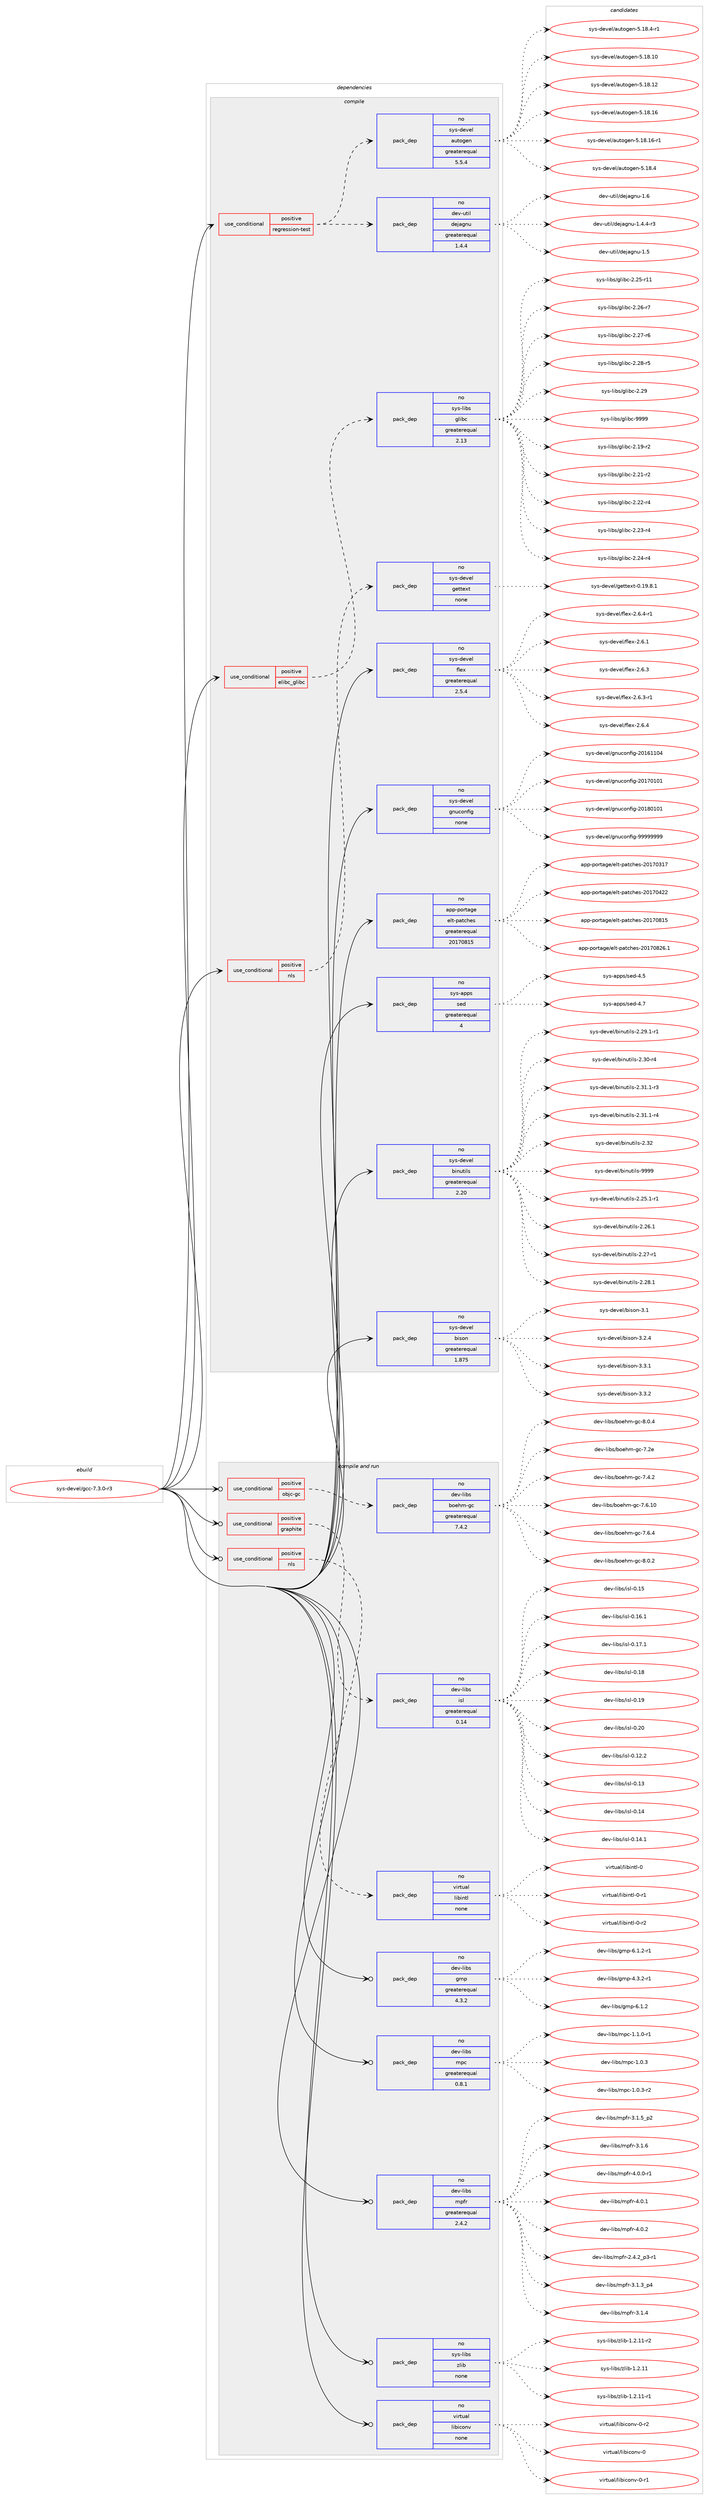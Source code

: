 digraph prolog {

# *************
# Graph options
# *************

newrank=true;
concentrate=true;
compound=true;
graph [rankdir=LR,fontname=Helvetica,fontsize=10,ranksep=1.5];#, ranksep=2.5, nodesep=0.2];
edge  [arrowhead=vee];
node  [fontname=Helvetica,fontsize=10];

# **********
# The ebuild
# **********

subgraph cluster_leftcol {
color=gray;
rank=same;
label=<<i>ebuild</i>>;
id [label="sys-devel/gcc-7.3.0-r3", color=red, width=4, href="../sys-devel/gcc-7.3.0-r3.svg"];
}

# ****************
# The dependencies
# ****************

subgraph cluster_midcol {
color=gray;
label=<<i>dependencies</i>>;
subgraph cluster_compile {
fillcolor="#eeeeee";
style=filled;
label=<<i>compile</i>>;
subgraph cond459729 {
dependency1728232 [label=<<TABLE BORDER="0" CELLBORDER="1" CELLSPACING="0" CELLPADDING="4"><TR><TD ROWSPAN="3" CELLPADDING="10">use_conditional</TD></TR><TR><TD>positive</TD></TR><TR><TD>elibc_glibc</TD></TR></TABLE>>, shape=none, color=red];
subgraph pack1240190 {
dependency1728233 [label=<<TABLE BORDER="0" CELLBORDER="1" CELLSPACING="0" CELLPADDING="4" WIDTH="220"><TR><TD ROWSPAN="6" CELLPADDING="30">pack_dep</TD></TR><TR><TD WIDTH="110">no</TD></TR><TR><TD>sys-libs</TD></TR><TR><TD>glibc</TD></TR><TR><TD>greaterequal</TD></TR><TR><TD>2.13</TD></TR></TABLE>>, shape=none, color=blue];
}
dependency1728232:e -> dependency1728233:w [weight=20,style="dashed",arrowhead="vee"];
}
id:e -> dependency1728232:w [weight=20,style="solid",arrowhead="vee"];
subgraph cond459730 {
dependency1728234 [label=<<TABLE BORDER="0" CELLBORDER="1" CELLSPACING="0" CELLPADDING="4"><TR><TD ROWSPAN="3" CELLPADDING="10">use_conditional</TD></TR><TR><TD>positive</TD></TR><TR><TD>nls</TD></TR></TABLE>>, shape=none, color=red];
subgraph pack1240191 {
dependency1728235 [label=<<TABLE BORDER="0" CELLBORDER="1" CELLSPACING="0" CELLPADDING="4" WIDTH="220"><TR><TD ROWSPAN="6" CELLPADDING="30">pack_dep</TD></TR><TR><TD WIDTH="110">no</TD></TR><TR><TD>sys-devel</TD></TR><TR><TD>gettext</TD></TR><TR><TD>none</TD></TR><TR><TD></TD></TR></TABLE>>, shape=none, color=blue];
}
dependency1728234:e -> dependency1728235:w [weight=20,style="dashed",arrowhead="vee"];
}
id:e -> dependency1728234:w [weight=20,style="solid",arrowhead="vee"];
subgraph cond459731 {
dependency1728236 [label=<<TABLE BORDER="0" CELLBORDER="1" CELLSPACING="0" CELLPADDING="4"><TR><TD ROWSPAN="3" CELLPADDING="10">use_conditional</TD></TR><TR><TD>positive</TD></TR><TR><TD>regression-test</TD></TR></TABLE>>, shape=none, color=red];
subgraph pack1240192 {
dependency1728237 [label=<<TABLE BORDER="0" CELLBORDER="1" CELLSPACING="0" CELLPADDING="4" WIDTH="220"><TR><TD ROWSPAN="6" CELLPADDING="30">pack_dep</TD></TR><TR><TD WIDTH="110">no</TD></TR><TR><TD>dev-util</TD></TR><TR><TD>dejagnu</TD></TR><TR><TD>greaterequal</TD></TR><TR><TD>1.4.4</TD></TR></TABLE>>, shape=none, color=blue];
}
dependency1728236:e -> dependency1728237:w [weight=20,style="dashed",arrowhead="vee"];
subgraph pack1240193 {
dependency1728238 [label=<<TABLE BORDER="0" CELLBORDER="1" CELLSPACING="0" CELLPADDING="4" WIDTH="220"><TR><TD ROWSPAN="6" CELLPADDING="30">pack_dep</TD></TR><TR><TD WIDTH="110">no</TD></TR><TR><TD>sys-devel</TD></TR><TR><TD>autogen</TD></TR><TR><TD>greaterequal</TD></TR><TR><TD>5.5.4</TD></TR></TABLE>>, shape=none, color=blue];
}
dependency1728236:e -> dependency1728238:w [weight=20,style="dashed",arrowhead="vee"];
}
id:e -> dependency1728236:w [weight=20,style="solid",arrowhead="vee"];
subgraph pack1240194 {
dependency1728239 [label=<<TABLE BORDER="0" CELLBORDER="1" CELLSPACING="0" CELLPADDING="4" WIDTH="220"><TR><TD ROWSPAN="6" CELLPADDING="30">pack_dep</TD></TR><TR><TD WIDTH="110">no</TD></TR><TR><TD>app-portage</TD></TR><TR><TD>elt-patches</TD></TR><TR><TD>greaterequal</TD></TR><TR><TD>20170815</TD></TR></TABLE>>, shape=none, color=blue];
}
id:e -> dependency1728239:w [weight=20,style="solid",arrowhead="vee"];
subgraph pack1240195 {
dependency1728240 [label=<<TABLE BORDER="0" CELLBORDER="1" CELLSPACING="0" CELLPADDING="4" WIDTH="220"><TR><TD ROWSPAN="6" CELLPADDING="30">pack_dep</TD></TR><TR><TD WIDTH="110">no</TD></TR><TR><TD>sys-apps</TD></TR><TR><TD>sed</TD></TR><TR><TD>greaterequal</TD></TR><TR><TD>4</TD></TR></TABLE>>, shape=none, color=blue];
}
id:e -> dependency1728240:w [weight=20,style="solid",arrowhead="vee"];
subgraph pack1240196 {
dependency1728241 [label=<<TABLE BORDER="0" CELLBORDER="1" CELLSPACING="0" CELLPADDING="4" WIDTH="220"><TR><TD ROWSPAN="6" CELLPADDING="30">pack_dep</TD></TR><TR><TD WIDTH="110">no</TD></TR><TR><TD>sys-devel</TD></TR><TR><TD>binutils</TD></TR><TR><TD>greaterequal</TD></TR><TR><TD>2.20</TD></TR></TABLE>>, shape=none, color=blue];
}
id:e -> dependency1728241:w [weight=20,style="solid",arrowhead="vee"];
subgraph pack1240197 {
dependency1728242 [label=<<TABLE BORDER="0" CELLBORDER="1" CELLSPACING="0" CELLPADDING="4" WIDTH="220"><TR><TD ROWSPAN="6" CELLPADDING="30">pack_dep</TD></TR><TR><TD WIDTH="110">no</TD></TR><TR><TD>sys-devel</TD></TR><TR><TD>bison</TD></TR><TR><TD>greaterequal</TD></TR><TR><TD>1.875</TD></TR></TABLE>>, shape=none, color=blue];
}
id:e -> dependency1728242:w [weight=20,style="solid",arrowhead="vee"];
subgraph pack1240198 {
dependency1728243 [label=<<TABLE BORDER="0" CELLBORDER="1" CELLSPACING="0" CELLPADDING="4" WIDTH="220"><TR><TD ROWSPAN="6" CELLPADDING="30">pack_dep</TD></TR><TR><TD WIDTH="110">no</TD></TR><TR><TD>sys-devel</TD></TR><TR><TD>flex</TD></TR><TR><TD>greaterequal</TD></TR><TR><TD>2.5.4</TD></TR></TABLE>>, shape=none, color=blue];
}
id:e -> dependency1728243:w [weight=20,style="solid",arrowhead="vee"];
subgraph pack1240199 {
dependency1728244 [label=<<TABLE BORDER="0" CELLBORDER="1" CELLSPACING="0" CELLPADDING="4" WIDTH="220"><TR><TD ROWSPAN="6" CELLPADDING="30">pack_dep</TD></TR><TR><TD WIDTH="110">no</TD></TR><TR><TD>sys-devel</TD></TR><TR><TD>gnuconfig</TD></TR><TR><TD>none</TD></TR><TR><TD></TD></TR></TABLE>>, shape=none, color=blue];
}
id:e -> dependency1728244:w [weight=20,style="solid",arrowhead="vee"];
}
subgraph cluster_compileandrun {
fillcolor="#eeeeee";
style=filled;
label=<<i>compile and run</i>>;
subgraph cond459732 {
dependency1728245 [label=<<TABLE BORDER="0" CELLBORDER="1" CELLSPACING="0" CELLPADDING="4"><TR><TD ROWSPAN="3" CELLPADDING="10">use_conditional</TD></TR><TR><TD>positive</TD></TR><TR><TD>graphite</TD></TR></TABLE>>, shape=none, color=red];
subgraph pack1240200 {
dependency1728246 [label=<<TABLE BORDER="0" CELLBORDER="1" CELLSPACING="0" CELLPADDING="4" WIDTH="220"><TR><TD ROWSPAN="6" CELLPADDING="30">pack_dep</TD></TR><TR><TD WIDTH="110">no</TD></TR><TR><TD>dev-libs</TD></TR><TR><TD>isl</TD></TR><TR><TD>greaterequal</TD></TR><TR><TD>0.14</TD></TR></TABLE>>, shape=none, color=blue];
}
dependency1728245:e -> dependency1728246:w [weight=20,style="dashed",arrowhead="vee"];
}
id:e -> dependency1728245:w [weight=20,style="solid",arrowhead="odotvee"];
subgraph cond459733 {
dependency1728247 [label=<<TABLE BORDER="0" CELLBORDER="1" CELLSPACING="0" CELLPADDING="4"><TR><TD ROWSPAN="3" CELLPADDING="10">use_conditional</TD></TR><TR><TD>positive</TD></TR><TR><TD>nls</TD></TR></TABLE>>, shape=none, color=red];
subgraph pack1240201 {
dependency1728248 [label=<<TABLE BORDER="0" CELLBORDER="1" CELLSPACING="0" CELLPADDING="4" WIDTH="220"><TR><TD ROWSPAN="6" CELLPADDING="30">pack_dep</TD></TR><TR><TD WIDTH="110">no</TD></TR><TR><TD>virtual</TD></TR><TR><TD>libintl</TD></TR><TR><TD>none</TD></TR><TR><TD></TD></TR></TABLE>>, shape=none, color=blue];
}
dependency1728247:e -> dependency1728248:w [weight=20,style="dashed",arrowhead="vee"];
}
id:e -> dependency1728247:w [weight=20,style="solid",arrowhead="odotvee"];
subgraph cond459734 {
dependency1728249 [label=<<TABLE BORDER="0" CELLBORDER="1" CELLSPACING="0" CELLPADDING="4"><TR><TD ROWSPAN="3" CELLPADDING="10">use_conditional</TD></TR><TR><TD>positive</TD></TR><TR><TD>objc-gc</TD></TR></TABLE>>, shape=none, color=red];
subgraph pack1240202 {
dependency1728250 [label=<<TABLE BORDER="0" CELLBORDER="1" CELLSPACING="0" CELLPADDING="4" WIDTH="220"><TR><TD ROWSPAN="6" CELLPADDING="30">pack_dep</TD></TR><TR><TD WIDTH="110">no</TD></TR><TR><TD>dev-libs</TD></TR><TR><TD>boehm-gc</TD></TR><TR><TD>greaterequal</TD></TR><TR><TD>7.4.2</TD></TR></TABLE>>, shape=none, color=blue];
}
dependency1728249:e -> dependency1728250:w [weight=20,style="dashed",arrowhead="vee"];
}
id:e -> dependency1728249:w [weight=20,style="solid",arrowhead="odotvee"];
subgraph pack1240203 {
dependency1728251 [label=<<TABLE BORDER="0" CELLBORDER="1" CELLSPACING="0" CELLPADDING="4" WIDTH="220"><TR><TD ROWSPAN="6" CELLPADDING="30">pack_dep</TD></TR><TR><TD WIDTH="110">no</TD></TR><TR><TD>dev-libs</TD></TR><TR><TD>gmp</TD></TR><TR><TD>greaterequal</TD></TR><TR><TD>4.3.2</TD></TR></TABLE>>, shape=none, color=blue];
}
id:e -> dependency1728251:w [weight=20,style="solid",arrowhead="odotvee"];
subgraph pack1240204 {
dependency1728252 [label=<<TABLE BORDER="0" CELLBORDER="1" CELLSPACING="0" CELLPADDING="4" WIDTH="220"><TR><TD ROWSPAN="6" CELLPADDING="30">pack_dep</TD></TR><TR><TD WIDTH="110">no</TD></TR><TR><TD>dev-libs</TD></TR><TR><TD>mpc</TD></TR><TR><TD>greaterequal</TD></TR><TR><TD>0.8.1</TD></TR></TABLE>>, shape=none, color=blue];
}
id:e -> dependency1728252:w [weight=20,style="solid",arrowhead="odotvee"];
subgraph pack1240205 {
dependency1728253 [label=<<TABLE BORDER="0" CELLBORDER="1" CELLSPACING="0" CELLPADDING="4" WIDTH="220"><TR><TD ROWSPAN="6" CELLPADDING="30">pack_dep</TD></TR><TR><TD WIDTH="110">no</TD></TR><TR><TD>dev-libs</TD></TR><TR><TD>mpfr</TD></TR><TR><TD>greaterequal</TD></TR><TR><TD>2.4.2</TD></TR></TABLE>>, shape=none, color=blue];
}
id:e -> dependency1728253:w [weight=20,style="solid",arrowhead="odotvee"];
subgraph pack1240206 {
dependency1728254 [label=<<TABLE BORDER="0" CELLBORDER="1" CELLSPACING="0" CELLPADDING="4" WIDTH="220"><TR><TD ROWSPAN="6" CELLPADDING="30">pack_dep</TD></TR><TR><TD WIDTH="110">no</TD></TR><TR><TD>sys-libs</TD></TR><TR><TD>zlib</TD></TR><TR><TD>none</TD></TR><TR><TD></TD></TR></TABLE>>, shape=none, color=blue];
}
id:e -> dependency1728254:w [weight=20,style="solid",arrowhead="odotvee"];
subgraph pack1240207 {
dependency1728255 [label=<<TABLE BORDER="0" CELLBORDER="1" CELLSPACING="0" CELLPADDING="4" WIDTH="220"><TR><TD ROWSPAN="6" CELLPADDING="30">pack_dep</TD></TR><TR><TD WIDTH="110">no</TD></TR><TR><TD>virtual</TD></TR><TR><TD>libiconv</TD></TR><TR><TD>none</TD></TR><TR><TD></TD></TR></TABLE>>, shape=none, color=blue];
}
id:e -> dependency1728255:w [weight=20,style="solid",arrowhead="odotvee"];
}
subgraph cluster_run {
fillcolor="#eeeeee";
style=filled;
label=<<i>run</i>>;
}
}

# **************
# The candidates
# **************

subgraph cluster_choices {
rank=same;
color=gray;
label=<<i>candidates</i>>;

subgraph choice1240190 {
color=black;
nodesep=1;
choice115121115451081059811547103108105989945504649574511450 [label="sys-libs/glibc-2.19-r2", color=red, width=4,href="../sys-libs/glibc-2.19-r2.svg"];
choice115121115451081059811547103108105989945504650494511450 [label="sys-libs/glibc-2.21-r2", color=red, width=4,href="../sys-libs/glibc-2.21-r2.svg"];
choice115121115451081059811547103108105989945504650504511452 [label="sys-libs/glibc-2.22-r4", color=red, width=4,href="../sys-libs/glibc-2.22-r4.svg"];
choice115121115451081059811547103108105989945504650514511452 [label="sys-libs/glibc-2.23-r4", color=red, width=4,href="../sys-libs/glibc-2.23-r4.svg"];
choice115121115451081059811547103108105989945504650524511452 [label="sys-libs/glibc-2.24-r4", color=red, width=4,href="../sys-libs/glibc-2.24-r4.svg"];
choice11512111545108105981154710310810598994550465053451144949 [label="sys-libs/glibc-2.25-r11", color=red, width=4,href="../sys-libs/glibc-2.25-r11.svg"];
choice115121115451081059811547103108105989945504650544511455 [label="sys-libs/glibc-2.26-r7", color=red, width=4,href="../sys-libs/glibc-2.26-r7.svg"];
choice115121115451081059811547103108105989945504650554511454 [label="sys-libs/glibc-2.27-r6", color=red, width=4,href="../sys-libs/glibc-2.27-r6.svg"];
choice115121115451081059811547103108105989945504650564511453 [label="sys-libs/glibc-2.28-r5", color=red, width=4,href="../sys-libs/glibc-2.28-r5.svg"];
choice11512111545108105981154710310810598994550465057 [label="sys-libs/glibc-2.29", color=red, width=4,href="../sys-libs/glibc-2.29.svg"];
choice11512111545108105981154710310810598994557575757 [label="sys-libs/glibc-9999", color=red, width=4,href="../sys-libs/glibc-9999.svg"];
dependency1728233:e -> choice115121115451081059811547103108105989945504649574511450:w [style=dotted,weight="100"];
dependency1728233:e -> choice115121115451081059811547103108105989945504650494511450:w [style=dotted,weight="100"];
dependency1728233:e -> choice115121115451081059811547103108105989945504650504511452:w [style=dotted,weight="100"];
dependency1728233:e -> choice115121115451081059811547103108105989945504650514511452:w [style=dotted,weight="100"];
dependency1728233:e -> choice115121115451081059811547103108105989945504650524511452:w [style=dotted,weight="100"];
dependency1728233:e -> choice11512111545108105981154710310810598994550465053451144949:w [style=dotted,weight="100"];
dependency1728233:e -> choice115121115451081059811547103108105989945504650544511455:w [style=dotted,weight="100"];
dependency1728233:e -> choice115121115451081059811547103108105989945504650554511454:w [style=dotted,weight="100"];
dependency1728233:e -> choice115121115451081059811547103108105989945504650564511453:w [style=dotted,weight="100"];
dependency1728233:e -> choice11512111545108105981154710310810598994550465057:w [style=dotted,weight="100"];
dependency1728233:e -> choice11512111545108105981154710310810598994557575757:w [style=dotted,weight="100"];
}
subgraph choice1240191 {
color=black;
nodesep=1;
choice1151211154510010111810110847103101116116101120116454846495746564649 [label="sys-devel/gettext-0.19.8.1", color=red, width=4,href="../sys-devel/gettext-0.19.8.1.svg"];
dependency1728235:e -> choice1151211154510010111810110847103101116116101120116454846495746564649:w [style=dotted,weight="100"];
}
subgraph choice1240192 {
color=black;
nodesep=1;
choice1001011184511711610510847100101106971031101174549465246524511451 [label="dev-util/dejagnu-1.4.4-r3", color=red, width=4,href="../dev-util/dejagnu-1.4.4-r3.svg"];
choice10010111845117116105108471001011069710311011745494653 [label="dev-util/dejagnu-1.5", color=red, width=4,href="../dev-util/dejagnu-1.5.svg"];
choice10010111845117116105108471001011069710311011745494654 [label="dev-util/dejagnu-1.6", color=red, width=4,href="../dev-util/dejagnu-1.6.svg"];
dependency1728237:e -> choice1001011184511711610510847100101106971031101174549465246524511451:w [style=dotted,weight="100"];
dependency1728237:e -> choice10010111845117116105108471001011069710311011745494653:w [style=dotted,weight="100"];
dependency1728237:e -> choice10010111845117116105108471001011069710311011745494654:w [style=dotted,weight="100"];
}
subgraph choice1240193 {
color=black;
nodesep=1;
choice1151211154510010111810110847971171161111031011104553464956464948 [label="sys-devel/autogen-5.18.10", color=red, width=4,href="../sys-devel/autogen-5.18.10.svg"];
choice1151211154510010111810110847971171161111031011104553464956464950 [label="sys-devel/autogen-5.18.12", color=red, width=4,href="../sys-devel/autogen-5.18.12.svg"];
choice1151211154510010111810110847971171161111031011104553464956464954 [label="sys-devel/autogen-5.18.16", color=red, width=4,href="../sys-devel/autogen-5.18.16.svg"];
choice11512111545100101118101108479711711611110310111045534649564649544511449 [label="sys-devel/autogen-5.18.16-r1", color=red, width=4,href="../sys-devel/autogen-5.18.16-r1.svg"];
choice11512111545100101118101108479711711611110310111045534649564652 [label="sys-devel/autogen-5.18.4", color=red, width=4,href="../sys-devel/autogen-5.18.4.svg"];
choice115121115451001011181011084797117116111103101110455346495646524511449 [label="sys-devel/autogen-5.18.4-r1", color=red, width=4,href="../sys-devel/autogen-5.18.4-r1.svg"];
dependency1728238:e -> choice1151211154510010111810110847971171161111031011104553464956464948:w [style=dotted,weight="100"];
dependency1728238:e -> choice1151211154510010111810110847971171161111031011104553464956464950:w [style=dotted,weight="100"];
dependency1728238:e -> choice1151211154510010111810110847971171161111031011104553464956464954:w [style=dotted,weight="100"];
dependency1728238:e -> choice11512111545100101118101108479711711611110310111045534649564649544511449:w [style=dotted,weight="100"];
dependency1728238:e -> choice11512111545100101118101108479711711611110310111045534649564652:w [style=dotted,weight="100"];
dependency1728238:e -> choice115121115451001011181011084797117116111103101110455346495646524511449:w [style=dotted,weight="100"];
}
subgraph choice1240194 {
color=black;
nodesep=1;
choice97112112451121111141169710310147101108116451129711699104101115455048495548514955 [label="app-portage/elt-patches-20170317", color=red, width=4,href="../app-portage/elt-patches-20170317.svg"];
choice97112112451121111141169710310147101108116451129711699104101115455048495548525050 [label="app-portage/elt-patches-20170422", color=red, width=4,href="../app-portage/elt-patches-20170422.svg"];
choice97112112451121111141169710310147101108116451129711699104101115455048495548564953 [label="app-portage/elt-patches-20170815", color=red, width=4,href="../app-portage/elt-patches-20170815.svg"];
choice971121124511211111411697103101471011081164511297116991041011154550484955485650544649 [label="app-portage/elt-patches-20170826.1", color=red, width=4,href="../app-portage/elt-patches-20170826.1.svg"];
dependency1728239:e -> choice97112112451121111141169710310147101108116451129711699104101115455048495548514955:w [style=dotted,weight="100"];
dependency1728239:e -> choice97112112451121111141169710310147101108116451129711699104101115455048495548525050:w [style=dotted,weight="100"];
dependency1728239:e -> choice97112112451121111141169710310147101108116451129711699104101115455048495548564953:w [style=dotted,weight="100"];
dependency1728239:e -> choice971121124511211111411697103101471011081164511297116991041011154550484955485650544649:w [style=dotted,weight="100"];
}
subgraph choice1240195 {
color=black;
nodesep=1;
choice11512111545971121121154711510110045524653 [label="sys-apps/sed-4.5", color=red, width=4,href="../sys-apps/sed-4.5.svg"];
choice11512111545971121121154711510110045524655 [label="sys-apps/sed-4.7", color=red, width=4,href="../sys-apps/sed-4.7.svg"];
dependency1728240:e -> choice11512111545971121121154711510110045524653:w [style=dotted,weight="100"];
dependency1728240:e -> choice11512111545971121121154711510110045524655:w [style=dotted,weight="100"];
}
subgraph choice1240196 {
color=black;
nodesep=1;
choice115121115451001011181011084798105110117116105108115455046505346494511449 [label="sys-devel/binutils-2.25.1-r1", color=red, width=4,href="../sys-devel/binutils-2.25.1-r1.svg"];
choice11512111545100101118101108479810511011711610510811545504650544649 [label="sys-devel/binutils-2.26.1", color=red, width=4,href="../sys-devel/binutils-2.26.1.svg"];
choice11512111545100101118101108479810511011711610510811545504650554511449 [label="sys-devel/binutils-2.27-r1", color=red, width=4,href="../sys-devel/binutils-2.27-r1.svg"];
choice11512111545100101118101108479810511011711610510811545504650564649 [label="sys-devel/binutils-2.28.1", color=red, width=4,href="../sys-devel/binutils-2.28.1.svg"];
choice115121115451001011181011084798105110117116105108115455046505746494511449 [label="sys-devel/binutils-2.29.1-r1", color=red, width=4,href="../sys-devel/binutils-2.29.1-r1.svg"];
choice11512111545100101118101108479810511011711610510811545504651484511452 [label="sys-devel/binutils-2.30-r4", color=red, width=4,href="../sys-devel/binutils-2.30-r4.svg"];
choice115121115451001011181011084798105110117116105108115455046514946494511451 [label="sys-devel/binutils-2.31.1-r3", color=red, width=4,href="../sys-devel/binutils-2.31.1-r3.svg"];
choice115121115451001011181011084798105110117116105108115455046514946494511452 [label="sys-devel/binutils-2.31.1-r4", color=red, width=4,href="../sys-devel/binutils-2.31.1-r4.svg"];
choice1151211154510010111810110847981051101171161051081154550465150 [label="sys-devel/binutils-2.32", color=red, width=4,href="../sys-devel/binutils-2.32.svg"];
choice1151211154510010111810110847981051101171161051081154557575757 [label="sys-devel/binutils-9999", color=red, width=4,href="../sys-devel/binutils-9999.svg"];
dependency1728241:e -> choice115121115451001011181011084798105110117116105108115455046505346494511449:w [style=dotted,weight="100"];
dependency1728241:e -> choice11512111545100101118101108479810511011711610510811545504650544649:w [style=dotted,weight="100"];
dependency1728241:e -> choice11512111545100101118101108479810511011711610510811545504650554511449:w [style=dotted,weight="100"];
dependency1728241:e -> choice11512111545100101118101108479810511011711610510811545504650564649:w [style=dotted,weight="100"];
dependency1728241:e -> choice115121115451001011181011084798105110117116105108115455046505746494511449:w [style=dotted,weight="100"];
dependency1728241:e -> choice11512111545100101118101108479810511011711610510811545504651484511452:w [style=dotted,weight="100"];
dependency1728241:e -> choice115121115451001011181011084798105110117116105108115455046514946494511451:w [style=dotted,weight="100"];
dependency1728241:e -> choice115121115451001011181011084798105110117116105108115455046514946494511452:w [style=dotted,weight="100"];
dependency1728241:e -> choice1151211154510010111810110847981051101171161051081154550465150:w [style=dotted,weight="100"];
dependency1728241:e -> choice1151211154510010111810110847981051101171161051081154557575757:w [style=dotted,weight="100"];
}
subgraph choice1240197 {
color=black;
nodesep=1;
choice11512111545100101118101108479810511511111045514649 [label="sys-devel/bison-3.1", color=red, width=4,href="../sys-devel/bison-3.1.svg"];
choice115121115451001011181011084798105115111110455146504652 [label="sys-devel/bison-3.2.4", color=red, width=4,href="../sys-devel/bison-3.2.4.svg"];
choice115121115451001011181011084798105115111110455146514649 [label="sys-devel/bison-3.3.1", color=red, width=4,href="../sys-devel/bison-3.3.1.svg"];
choice115121115451001011181011084798105115111110455146514650 [label="sys-devel/bison-3.3.2", color=red, width=4,href="../sys-devel/bison-3.3.2.svg"];
dependency1728242:e -> choice11512111545100101118101108479810511511111045514649:w [style=dotted,weight="100"];
dependency1728242:e -> choice115121115451001011181011084798105115111110455146504652:w [style=dotted,weight="100"];
dependency1728242:e -> choice115121115451001011181011084798105115111110455146514649:w [style=dotted,weight="100"];
dependency1728242:e -> choice115121115451001011181011084798105115111110455146514650:w [style=dotted,weight="100"];
}
subgraph choice1240198 {
color=black;
nodesep=1;
choice1151211154510010111810110847102108101120455046544649 [label="sys-devel/flex-2.6.1", color=red, width=4,href="../sys-devel/flex-2.6.1.svg"];
choice1151211154510010111810110847102108101120455046544651 [label="sys-devel/flex-2.6.3", color=red, width=4,href="../sys-devel/flex-2.6.3.svg"];
choice11512111545100101118101108471021081011204550465446514511449 [label="sys-devel/flex-2.6.3-r1", color=red, width=4,href="../sys-devel/flex-2.6.3-r1.svg"];
choice1151211154510010111810110847102108101120455046544652 [label="sys-devel/flex-2.6.4", color=red, width=4,href="../sys-devel/flex-2.6.4.svg"];
choice11512111545100101118101108471021081011204550465446524511449 [label="sys-devel/flex-2.6.4-r1", color=red, width=4,href="../sys-devel/flex-2.6.4-r1.svg"];
dependency1728243:e -> choice1151211154510010111810110847102108101120455046544649:w [style=dotted,weight="100"];
dependency1728243:e -> choice1151211154510010111810110847102108101120455046544651:w [style=dotted,weight="100"];
dependency1728243:e -> choice11512111545100101118101108471021081011204550465446514511449:w [style=dotted,weight="100"];
dependency1728243:e -> choice1151211154510010111810110847102108101120455046544652:w [style=dotted,weight="100"];
dependency1728243:e -> choice11512111545100101118101108471021081011204550465446524511449:w [style=dotted,weight="100"];
}
subgraph choice1240199 {
color=black;
nodesep=1;
choice115121115451001011181011084710311011799111110102105103455048495449494852 [label="sys-devel/gnuconfig-20161104", color=red, width=4,href="../sys-devel/gnuconfig-20161104.svg"];
choice115121115451001011181011084710311011799111110102105103455048495548494849 [label="sys-devel/gnuconfig-20170101", color=red, width=4,href="../sys-devel/gnuconfig-20170101.svg"];
choice115121115451001011181011084710311011799111110102105103455048495648494849 [label="sys-devel/gnuconfig-20180101", color=red, width=4,href="../sys-devel/gnuconfig-20180101.svg"];
choice115121115451001011181011084710311011799111110102105103455757575757575757 [label="sys-devel/gnuconfig-99999999", color=red, width=4,href="../sys-devel/gnuconfig-99999999.svg"];
dependency1728244:e -> choice115121115451001011181011084710311011799111110102105103455048495449494852:w [style=dotted,weight="100"];
dependency1728244:e -> choice115121115451001011181011084710311011799111110102105103455048495548494849:w [style=dotted,weight="100"];
dependency1728244:e -> choice115121115451001011181011084710311011799111110102105103455048495648494849:w [style=dotted,weight="100"];
dependency1728244:e -> choice115121115451001011181011084710311011799111110102105103455757575757575757:w [style=dotted,weight="100"];
}
subgraph choice1240200 {
color=black;
nodesep=1;
choice10010111845108105981154710511510845484649504650 [label="dev-libs/isl-0.12.2", color=red, width=4,href="../dev-libs/isl-0.12.2.svg"];
choice1001011184510810598115471051151084548464951 [label="dev-libs/isl-0.13", color=red, width=4,href="../dev-libs/isl-0.13.svg"];
choice1001011184510810598115471051151084548464952 [label="dev-libs/isl-0.14", color=red, width=4,href="../dev-libs/isl-0.14.svg"];
choice10010111845108105981154710511510845484649524649 [label="dev-libs/isl-0.14.1", color=red, width=4,href="../dev-libs/isl-0.14.1.svg"];
choice1001011184510810598115471051151084548464953 [label="dev-libs/isl-0.15", color=red, width=4,href="../dev-libs/isl-0.15.svg"];
choice10010111845108105981154710511510845484649544649 [label="dev-libs/isl-0.16.1", color=red, width=4,href="../dev-libs/isl-0.16.1.svg"];
choice10010111845108105981154710511510845484649554649 [label="dev-libs/isl-0.17.1", color=red, width=4,href="../dev-libs/isl-0.17.1.svg"];
choice1001011184510810598115471051151084548464956 [label="dev-libs/isl-0.18", color=red, width=4,href="../dev-libs/isl-0.18.svg"];
choice1001011184510810598115471051151084548464957 [label="dev-libs/isl-0.19", color=red, width=4,href="../dev-libs/isl-0.19.svg"];
choice1001011184510810598115471051151084548465048 [label="dev-libs/isl-0.20", color=red, width=4,href="../dev-libs/isl-0.20.svg"];
dependency1728246:e -> choice10010111845108105981154710511510845484649504650:w [style=dotted,weight="100"];
dependency1728246:e -> choice1001011184510810598115471051151084548464951:w [style=dotted,weight="100"];
dependency1728246:e -> choice1001011184510810598115471051151084548464952:w [style=dotted,weight="100"];
dependency1728246:e -> choice10010111845108105981154710511510845484649524649:w [style=dotted,weight="100"];
dependency1728246:e -> choice1001011184510810598115471051151084548464953:w [style=dotted,weight="100"];
dependency1728246:e -> choice10010111845108105981154710511510845484649544649:w [style=dotted,weight="100"];
dependency1728246:e -> choice10010111845108105981154710511510845484649554649:w [style=dotted,weight="100"];
dependency1728246:e -> choice1001011184510810598115471051151084548464956:w [style=dotted,weight="100"];
dependency1728246:e -> choice1001011184510810598115471051151084548464957:w [style=dotted,weight="100"];
dependency1728246:e -> choice1001011184510810598115471051151084548465048:w [style=dotted,weight="100"];
}
subgraph choice1240201 {
color=black;
nodesep=1;
choice1181051141161179710847108105981051101161084548 [label="virtual/libintl-0", color=red, width=4,href="../virtual/libintl-0.svg"];
choice11810511411611797108471081059810511011610845484511449 [label="virtual/libintl-0-r1", color=red, width=4,href="../virtual/libintl-0-r1.svg"];
choice11810511411611797108471081059810511011610845484511450 [label="virtual/libintl-0-r2", color=red, width=4,href="../virtual/libintl-0-r2.svg"];
dependency1728248:e -> choice1181051141161179710847108105981051101161084548:w [style=dotted,weight="100"];
dependency1728248:e -> choice11810511411611797108471081059810511011610845484511449:w [style=dotted,weight="100"];
dependency1728248:e -> choice11810511411611797108471081059810511011610845484511450:w [style=dotted,weight="100"];
}
subgraph choice1240202 {
color=black;
nodesep=1;
choice10010111845108105981154798111101104109451039945554650101 [label="dev-libs/boehm-gc-7.2e", color=red, width=4,href="../dev-libs/boehm-gc-7.2e.svg"];
choice100101118451081059811547981111011041094510399455546524650 [label="dev-libs/boehm-gc-7.4.2", color=red, width=4,href="../dev-libs/boehm-gc-7.4.2.svg"];
choice10010111845108105981154798111101104109451039945554654464948 [label="dev-libs/boehm-gc-7.6.10", color=red, width=4,href="../dev-libs/boehm-gc-7.6.10.svg"];
choice100101118451081059811547981111011041094510399455546544652 [label="dev-libs/boehm-gc-7.6.4", color=red, width=4,href="../dev-libs/boehm-gc-7.6.4.svg"];
choice100101118451081059811547981111011041094510399455646484650 [label="dev-libs/boehm-gc-8.0.2", color=red, width=4,href="../dev-libs/boehm-gc-8.0.2.svg"];
choice100101118451081059811547981111011041094510399455646484652 [label="dev-libs/boehm-gc-8.0.4", color=red, width=4,href="../dev-libs/boehm-gc-8.0.4.svg"];
dependency1728250:e -> choice10010111845108105981154798111101104109451039945554650101:w [style=dotted,weight="100"];
dependency1728250:e -> choice100101118451081059811547981111011041094510399455546524650:w [style=dotted,weight="100"];
dependency1728250:e -> choice10010111845108105981154798111101104109451039945554654464948:w [style=dotted,weight="100"];
dependency1728250:e -> choice100101118451081059811547981111011041094510399455546544652:w [style=dotted,weight="100"];
dependency1728250:e -> choice100101118451081059811547981111011041094510399455646484650:w [style=dotted,weight="100"];
dependency1728250:e -> choice100101118451081059811547981111011041094510399455646484652:w [style=dotted,weight="100"];
}
subgraph choice1240203 {
color=black;
nodesep=1;
choice1001011184510810598115471031091124552465146504511449 [label="dev-libs/gmp-4.3.2-r1", color=red, width=4,href="../dev-libs/gmp-4.3.2-r1.svg"];
choice100101118451081059811547103109112455446494650 [label="dev-libs/gmp-6.1.2", color=red, width=4,href="../dev-libs/gmp-6.1.2.svg"];
choice1001011184510810598115471031091124554464946504511449 [label="dev-libs/gmp-6.1.2-r1", color=red, width=4,href="../dev-libs/gmp-6.1.2-r1.svg"];
dependency1728251:e -> choice1001011184510810598115471031091124552465146504511449:w [style=dotted,weight="100"];
dependency1728251:e -> choice100101118451081059811547103109112455446494650:w [style=dotted,weight="100"];
dependency1728251:e -> choice1001011184510810598115471031091124554464946504511449:w [style=dotted,weight="100"];
}
subgraph choice1240204 {
color=black;
nodesep=1;
choice10010111845108105981154710911299454946484651 [label="dev-libs/mpc-1.0.3", color=red, width=4,href="../dev-libs/mpc-1.0.3.svg"];
choice100101118451081059811547109112994549464846514511450 [label="dev-libs/mpc-1.0.3-r2", color=red, width=4,href="../dev-libs/mpc-1.0.3-r2.svg"];
choice100101118451081059811547109112994549464946484511449 [label="dev-libs/mpc-1.1.0-r1", color=red, width=4,href="../dev-libs/mpc-1.1.0-r1.svg"];
dependency1728252:e -> choice10010111845108105981154710911299454946484651:w [style=dotted,weight="100"];
dependency1728252:e -> choice100101118451081059811547109112994549464846514511450:w [style=dotted,weight="100"];
dependency1728252:e -> choice100101118451081059811547109112994549464946484511449:w [style=dotted,weight="100"];
}
subgraph choice1240205 {
color=black;
nodesep=1;
choice10010111845108105981154710911210211445504652465095112514511449 [label="dev-libs/mpfr-2.4.2_p3-r1", color=red, width=4,href="../dev-libs/mpfr-2.4.2_p3-r1.svg"];
choice1001011184510810598115471091121021144551464946519511252 [label="dev-libs/mpfr-3.1.3_p4", color=red, width=4,href="../dev-libs/mpfr-3.1.3_p4.svg"];
choice100101118451081059811547109112102114455146494652 [label="dev-libs/mpfr-3.1.4", color=red, width=4,href="../dev-libs/mpfr-3.1.4.svg"];
choice1001011184510810598115471091121021144551464946539511250 [label="dev-libs/mpfr-3.1.5_p2", color=red, width=4,href="../dev-libs/mpfr-3.1.5_p2.svg"];
choice100101118451081059811547109112102114455146494654 [label="dev-libs/mpfr-3.1.6", color=red, width=4,href="../dev-libs/mpfr-3.1.6.svg"];
choice1001011184510810598115471091121021144552464846484511449 [label="dev-libs/mpfr-4.0.0-r1", color=red, width=4,href="../dev-libs/mpfr-4.0.0-r1.svg"];
choice100101118451081059811547109112102114455246484649 [label="dev-libs/mpfr-4.0.1", color=red, width=4,href="../dev-libs/mpfr-4.0.1.svg"];
choice100101118451081059811547109112102114455246484650 [label="dev-libs/mpfr-4.0.2", color=red, width=4,href="../dev-libs/mpfr-4.0.2.svg"];
dependency1728253:e -> choice10010111845108105981154710911210211445504652465095112514511449:w [style=dotted,weight="100"];
dependency1728253:e -> choice1001011184510810598115471091121021144551464946519511252:w [style=dotted,weight="100"];
dependency1728253:e -> choice100101118451081059811547109112102114455146494652:w [style=dotted,weight="100"];
dependency1728253:e -> choice1001011184510810598115471091121021144551464946539511250:w [style=dotted,weight="100"];
dependency1728253:e -> choice100101118451081059811547109112102114455146494654:w [style=dotted,weight="100"];
dependency1728253:e -> choice1001011184510810598115471091121021144552464846484511449:w [style=dotted,weight="100"];
dependency1728253:e -> choice100101118451081059811547109112102114455246484649:w [style=dotted,weight="100"];
dependency1728253:e -> choice100101118451081059811547109112102114455246484650:w [style=dotted,weight="100"];
}
subgraph choice1240206 {
color=black;
nodesep=1;
choice1151211154510810598115471221081059845494650464949 [label="sys-libs/zlib-1.2.11", color=red, width=4,href="../sys-libs/zlib-1.2.11.svg"];
choice11512111545108105981154712210810598454946504649494511449 [label="sys-libs/zlib-1.2.11-r1", color=red, width=4,href="../sys-libs/zlib-1.2.11-r1.svg"];
choice11512111545108105981154712210810598454946504649494511450 [label="sys-libs/zlib-1.2.11-r2", color=red, width=4,href="../sys-libs/zlib-1.2.11-r2.svg"];
dependency1728254:e -> choice1151211154510810598115471221081059845494650464949:w [style=dotted,weight="100"];
dependency1728254:e -> choice11512111545108105981154712210810598454946504649494511449:w [style=dotted,weight="100"];
dependency1728254:e -> choice11512111545108105981154712210810598454946504649494511450:w [style=dotted,weight="100"];
}
subgraph choice1240207 {
color=black;
nodesep=1;
choice118105114116117971084710810598105991111101184548 [label="virtual/libiconv-0", color=red, width=4,href="../virtual/libiconv-0.svg"];
choice1181051141161179710847108105981059911111011845484511449 [label="virtual/libiconv-0-r1", color=red, width=4,href="../virtual/libiconv-0-r1.svg"];
choice1181051141161179710847108105981059911111011845484511450 [label="virtual/libiconv-0-r2", color=red, width=4,href="../virtual/libiconv-0-r2.svg"];
dependency1728255:e -> choice118105114116117971084710810598105991111101184548:w [style=dotted,weight="100"];
dependency1728255:e -> choice1181051141161179710847108105981059911111011845484511449:w [style=dotted,weight="100"];
dependency1728255:e -> choice1181051141161179710847108105981059911111011845484511450:w [style=dotted,weight="100"];
}
}

}
